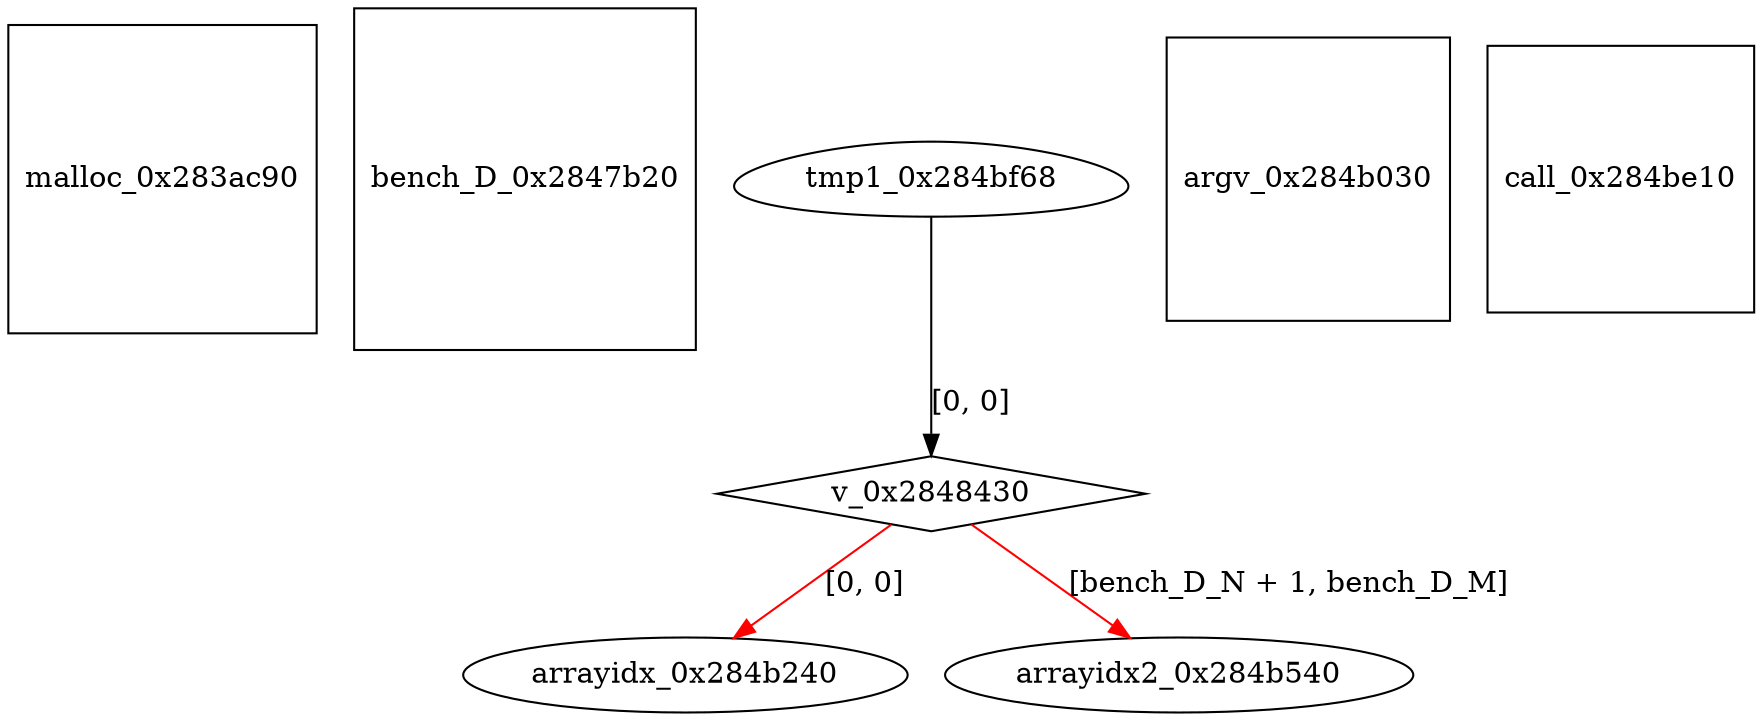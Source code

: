 digraph grafico {
"malloc_0x283ac90" [shape=square];
"bench_D_0x2847b20" [shape=square];
"v_0x2848430" [shape=diamond];
"tmp1_0x284bf68" -> "v_0x2848430" [label="[0, 0]"];
"argv_0x284b030" [shape=square];
"arrayidx_0x284b240" [shape=ellipse];
"v_0x2848430" -> "arrayidx_0x284b240" [label="[0, 0]",color=red];
"arrayidx2_0x284b540" [shape=ellipse];
"v_0x2848430" -> "arrayidx2_0x284b540" [label="[bench_D_N + 1, bench_D_M]",color=red];
"call_0x284be10" [shape=square];
"tmp1_0x284bf68" [shape=egg];
}